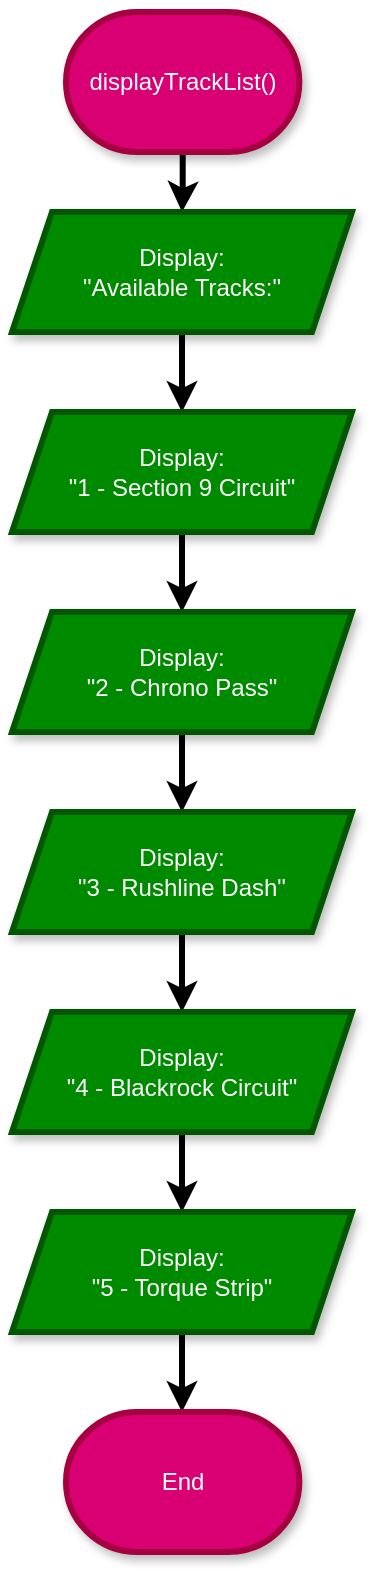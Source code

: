 <mxfile>
    <diagram name="Page-1" id="xXwqQttQIiMfOcxaWcmH">
        <mxGraphModel dx="436" dy="762" grid="1" gridSize="10" guides="1" tooltips="1" connect="1" arrows="1" fold="1" page="1" pageScale="1" pageWidth="850" pageHeight="1100" math="0" shadow="0">
            <root>
                <mxCell id="0"/>
                <mxCell id="1" parent="0"/>
                <mxCell id="HPYEDbmDzEQGehBArNpx-3" value="" style="edgeStyle=orthogonalEdgeStyle;rounded=0;orthogonalLoop=1;jettySize=auto;html=1;strokeWidth=3;" parent="1" source="HPYEDbmDzEQGehBArNpx-1" target="HPYEDbmDzEQGehBArNpx-2" edge="1">
                    <mxGeometry relative="1" as="geometry"/>
                </mxCell>
                <mxCell id="HPYEDbmDzEQGehBArNpx-1" value="displayTrackList()" style="strokeWidth=3;html=1;shape=mxgraph.flowchart.terminator;whiteSpace=wrap;fillColor=#d80073;fontColor=#ffffff;strokeColor=#A50040;shadow=1;" parent="1" vertex="1">
                    <mxGeometry x="367" y="40" width="116.67" height="70" as="geometry"/>
                </mxCell>
                <mxCell id="HPYEDbmDzEQGehBArNpx-9" value="" style="edgeStyle=orthogonalEdgeStyle;rounded=0;orthogonalLoop=1;jettySize=auto;html=1;strokeWidth=3;" parent="1" source="HPYEDbmDzEQGehBArNpx-2" target="HPYEDbmDzEQGehBArNpx-4" edge="1">
                    <mxGeometry relative="1" as="geometry"/>
                </mxCell>
                <mxCell id="HPYEDbmDzEQGehBArNpx-2" value="&lt;font style=&quot;color: rgb(255, 255, 255);&quot;&gt;Display:&lt;/font&gt;&lt;div&gt;&lt;font style=&quot;color: rgb(255, 255, 255);&quot;&gt;&quot;Available Tracks:&quot;&lt;/font&gt;&lt;/div&gt;" style="shape=parallelogram;perimeter=parallelogramPerimeter;whiteSpace=wrap;html=1;fixedSize=1;fillColor=#008a00;strokeColor=#005700;fontColor=#ffffff;strokeWidth=3;shadow=1;" parent="1" vertex="1">
                    <mxGeometry x="340" y="140" width="170" height="60" as="geometry"/>
                </mxCell>
                <mxCell id="HPYEDbmDzEQGehBArNpx-10" value="" style="edgeStyle=orthogonalEdgeStyle;rounded=0;orthogonalLoop=1;jettySize=auto;html=1;strokeWidth=3;" parent="1" source="HPYEDbmDzEQGehBArNpx-4" target="HPYEDbmDzEQGehBArNpx-5" edge="1">
                    <mxGeometry relative="1" as="geometry"/>
                </mxCell>
                <mxCell id="HPYEDbmDzEQGehBArNpx-4" value="&lt;font style=&quot;color: rgb(255, 255, 255);&quot;&gt;Display:&lt;/font&gt;&lt;div&gt;&lt;font style=&quot;color: rgb(255, 255, 255);&quot;&gt;&quot;1 - Section 9 Circuit&quot;&lt;/font&gt;&lt;/div&gt;" style="shape=parallelogram;perimeter=parallelogramPerimeter;whiteSpace=wrap;html=1;fixedSize=1;fillColor=#008a00;strokeColor=#005700;fontColor=#ffffff;strokeWidth=3;shadow=1;" parent="1" vertex="1">
                    <mxGeometry x="340" y="240" width="170" height="60" as="geometry"/>
                </mxCell>
                <mxCell id="HPYEDbmDzEQGehBArNpx-11" value="" style="edgeStyle=orthogonalEdgeStyle;rounded=0;orthogonalLoop=1;jettySize=auto;html=1;strokeWidth=3;" parent="1" source="HPYEDbmDzEQGehBArNpx-5" target="HPYEDbmDzEQGehBArNpx-6" edge="1">
                    <mxGeometry relative="1" as="geometry"/>
                </mxCell>
                <mxCell id="HPYEDbmDzEQGehBArNpx-5" value="&lt;font style=&quot;color: rgb(255, 255, 255);&quot;&gt;Display:&lt;/font&gt;&lt;div&gt;&lt;font style=&quot;color: rgb(255, 255, 255);&quot;&gt;&quot;2 - Chrono Pass&quot;&lt;/font&gt;&lt;/div&gt;" style="shape=parallelogram;perimeter=parallelogramPerimeter;whiteSpace=wrap;html=1;fixedSize=1;fillColor=#008a00;strokeColor=#005700;fontColor=#ffffff;strokeWidth=3;shadow=1;" parent="1" vertex="1">
                    <mxGeometry x="340" y="340" width="170" height="60" as="geometry"/>
                </mxCell>
                <mxCell id="HPYEDbmDzEQGehBArNpx-12" value="" style="edgeStyle=orthogonalEdgeStyle;rounded=0;orthogonalLoop=1;jettySize=auto;html=1;strokeWidth=3;" parent="1" source="HPYEDbmDzEQGehBArNpx-6" target="HPYEDbmDzEQGehBArNpx-7" edge="1">
                    <mxGeometry relative="1" as="geometry"/>
                </mxCell>
                <mxCell id="HPYEDbmDzEQGehBArNpx-6" value="&lt;font style=&quot;color: rgb(255, 255, 255);&quot;&gt;Display:&lt;/font&gt;&lt;div&gt;&lt;font style=&quot;color: rgb(255, 255, 255);&quot;&gt;&quot;3 - Rushline Dash&quot;&lt;/font&gt;&lt;/div&gt;" style="shape=parallelogram;perimeter=parallelogramPerimeter;whiteSpace=wrap;html=1;fixedSize=1;fillColor=#008a00;strokeColor=#005700;fontColor=#FFFFFF;strokeWidth=3;shadow=1;" parent="1" vertex="1">
                    <mxGeometry x="340" y="440" width="170" height="60" as="geometry"/>
                </mxCell>
                <mxCell id="HPYEDbmDzEQGehBArNpx-13" value="" style="edgeStyle=orthogonalEdgeStyle;rounded=0;orthogonalLoop=1;jettySize=auto;html=1;strokeWidth=3;" parent="1" source="HPYEDbmDzEQGehBArNpx-7" target="HPYEDbmDzEQGehBArNpx-8" edge="1">
                    <mxGeometry relative="1" as="geometry"/>
                </mxCell>
                <mxCell id="HPYEDbmDzEQGehBArNpx-7" value="&lt;font style=&quot;color: rgb(255, 255, 255);&quot;&gt;Display:&lt;/font&gt;&lt;div&gt;&lt;font style=&quot;color: rgb(255, 255, 255);&quot;&gt;&quot;4 - Blackrock Circuit&quot;&lt;/font&gt;&lt;/div&gt;" style="shape=parallelogram;perimeter=parallelogramPerimeter;whiteSpace=wrap;html=1;fixedSize=1;fillColor=#008a00;strokeColor=#005700;fontColor=#ffffff;strokeWidth=3;shadow=1;" parent="1" vertex="1">
                    <mxGeometry x="340" y="540" width="170" height="60" as="geometry"/>
                </mxCell>
                <mxCell id="HPYEDbmDzEQGehBArNpx-15" value="" style="edgeStyle=orthogonalEdgeStyle;rounded=0;orthogonalLoop=1;jettySize=auto;html=1;strokeWidth=3;" parent="1" source="HPYEDbmDzEQGehBArNpx-8" edge="1">
                    <mxGeometry relative="1" as="geometry">
                        <mxPoint x="425" y="740" as="targetPoint"/>
                    </mxGeometry>
                </mxCell>
                <mxCell id="HPYEDbmDzEQGehBArNpx-8" value="&lt;font style=&quot;color: rgb(255, 255, 255);&quot;&gt;Display:&lt;/font&gt;&lt;div&gt;&lt;font style=&quot;color: rgb(255, 255, 255);&quot;&gt;&quot;5 - Torque Strip&quot;&lt;/font&gt;&lt;/div&gt;" style="shape=parallelogram;perimeter=parallelogramPerimeter;whiteSpace=wrap;html=1;fixedSize=1;fillColor=#008a00;strokeColor=#005700;fontColor=#ffffff;strokeWidth=3;shadow=1;" parent="1" vertex="1">
                    <mxGeometry x="340" y="640" width="170" height="60" as="geometry"/>
                </mxCell>
                <mxCell id="2" value="End" style="strokeWidth=3;html=1;shape=mxgraph.flowchart.terminator;whiteSpace=wrap;fillColor=#d80073;fontColor=#ffffff;strokeColor=#A50040;shadow=1;" vertex="1" parent="1">
                    <mxGeometry x="367" y="740" width="116.67" height="70" as="geometry"/>
                </mxCell>
            </root>
        </mxGraphModel>
    </diagram>
</mxfile>